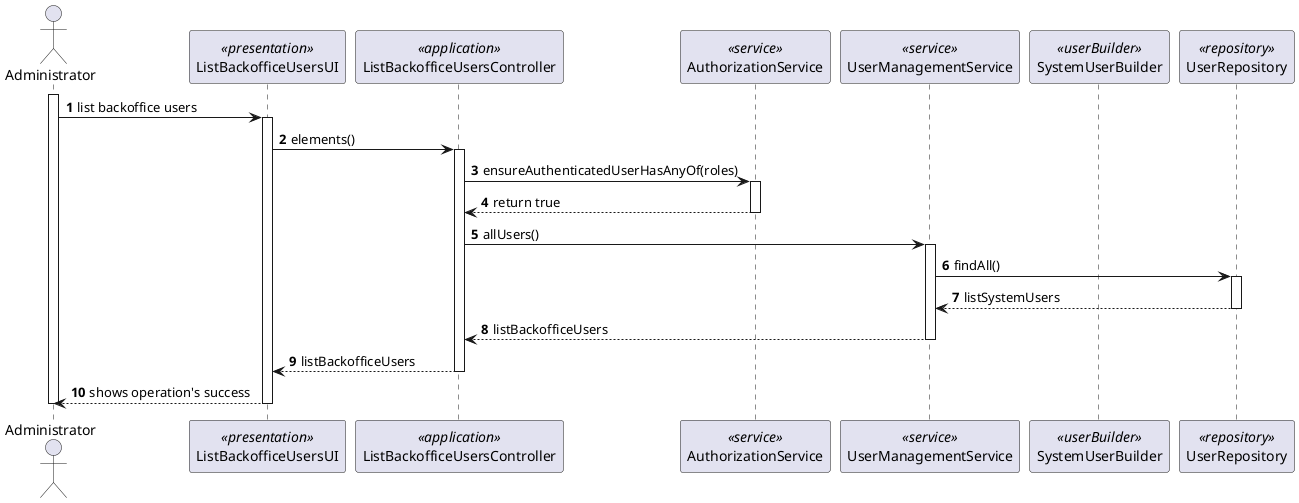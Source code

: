 @startuml
autonumber


actor Administrator

participant ListBackofficeUsersUI <<presentation>>
participant ListBackofficeUsersController<<application>>
participant AuthorizationService <<service>>
participant UserManagementService <<service>>
participant SystemUserBuilder <<userBuilder>>
participant UserRepository <<repository>>


activate Administrator

    Administrator -> ListBackofficeUsersUI: list backoffice users

        activate ListBackofficeUsersUI

    ListBackofficeUsersUI -> ListBackofficeUsersController: elements()

        activate ListBackofficeUsersController

    ListBackofficeUsersController -> AuthorizationService: ensureAuthenticatedUserHasAnyOf(roles)

        activate AuthorizationService

    AuthorizationService --> ListBackofficeUsersController: return true

        deactivate AuthorizationService

    ListBackofficeUsersController -> UserManagementService: allUsers()

        activate UserManagementService

    UserManagementService -> UserRepository: findAll()

        activate UserRepository

    UserRepository --> UserManagementService: listSystemUsers

        deactivate UserRepository

    UserManagementService --> ListBackofficeUsersController: listBackofficeUsers

        deactivate UserManagementService

    ListBackofficeUsersController --> ListBackofficeUsersUI: listBackofficeUsers

        deactivate ListBackofficeUsersController

    ListBackofficeUsersUI --> Administrator : shows operation's success

        deactivate ListBackofficeUsersUI

        deactivate Administrator

@enduml